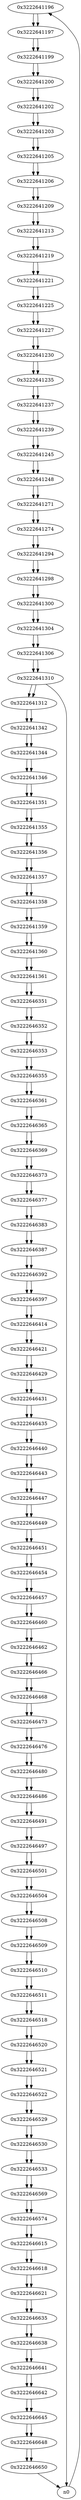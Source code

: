 digraph G{
/* nodes */
  n1 [label="0x3222641196"]
  n2 [label="0x3222641197"]
  n3 [label="0x3222641199"]
  n4 [label="0x3222641200"]
  n5 [label="0x3222641202"]
  n6 [label="0x3222641203"]
  n7 [label="0x3222641205"]
  n8 [label="0x3222641206"]
  n9 [label="0x3222641209"]
  n10 [label="0x3222641213"]
  n11 [label="0x3222641219"]
  n12 [label="0x3222641221"]
  n13 [label="0x3222641225"]
  n14 [label="0x3222641227"]
  n15 [label="0x3222641230"]
  n16 [label="0x3222641235"]
  n17 [label="0x3222641237"]
  n18 [label="0x3222641239"]
  n19 [label="0x3222641245"]
  n20 [label="0x3222641248"]
  n21 [label="0x3222641271"]
  n22 [label="0x3222641274"]
  n23 [label="0x3222641294"]
  n24 [label="0x3222641298"]
  n25 [label="0x3222641300"]
  n26 [label="0x3222641304"]
  n27 [label="0x3222641306"]
  n28 [label="0x3222641310"]
  n29 [label="0x3222641312"]
  n30 [label="0x3222641342"]
  n31 [label="0x3222641344"]
  n32 [label="0x3222641346"]
  n33 [label="0x3222641351"]
  n34 [label="0x3222641355"]
  n35 [label="0x3222641356"]
  n36 [label="0x3222641357"]
  n37 [label="0x3222641358"]
  n38 [label="0x3222641359"]
  n39 [label="0x3222641360"]
  n40 [label="0x3222641361"]
  n41 [label="0x3222646351"]
  n42 [label="0x3222646352"]
  n43 [label="0x3222646353"]
  n44 [label="0x3222646355"]
  n45 [label="0x3222646361"]
  n46 [label="0x3222646365"]
  n47 [label="0x3222646369"]
  n48 [label="0x3222646373"]
  n49 [label="0x3222646377"]
  n50 [label="0x3222646383"]
  n51 [label="0x3222646387"]
  n52 [label="0x3222646392"]
  n53 [label="0x3222646397"]
  n54 [label="0x3222646414"]
  n55 [label="0x3222646421"]
  n56 [label="0x3222646429"]
  n57 [label="0x3222646431"]
  n58 [label="0x3222646435"]
  n59 [label="0x3222646440"]
  n60 [label="0x3222646443"]
  n61 [label="0x3222646447"]
  n62 [label="0x3222646449"]
  n63 [label="0x3222646451"]
  n64 [label="0x3222646454"]
  n65 [label="0x3222646457"]
  n66 [label="0x3222646460"]
  n67 [label="0x3222646462"]
  n68 [label="0x3222646466"]
  n69 [label="0x3222646468"]
  n70 [label="0x3222646473"]
  n71 [label="0x3222646476"]
  n72 [label="0x3222646480"]
  n73 [label="0x3222646486"]
  n74 [label="0x3222646491"]
  n75 [label="0x3222646497"]
  n76 [label="0x3222646501"]
  n77 [label="0x3222646504"]
  n78 [label="0x3222646508"]
  n79 [label="0x3222646509"]
  n80 [label="0x3222646510"]
  n81 [label="0x3222646511"]
  n82 [label="0x3222646518"]
  n83 [label="0x3222646520"]
  n84 [label="0x3222646521"]
  n85 [label="0x3222646522"]
  n86 [label="0x3222646529"]
  n87 [label="0x3222646530"]
  n88 [label="0x3222646533"]
  n89 [label="0x3222646569"]
  n90 [label="0x3222646574"]
  n91 [label="0x3222646615"]
  n92 [label="0x3222646618"]
  n93 [label="0x3222646621"]
  n94 [label="0x3222646635"]
  n95 [label="0x3222646638"]
  n96 [label="0x3222646641"]
  n97 [label="0x3222646642"]
  n98 [label="0x3222646645"]
  n99 [label="0x3222646648"]
  n100 [label="0x3222646650"]
/* edges */
n1 -> n2;
n0 -> n1;
n2 -> n3;
n1 -> n2;
n3 -> n4;
n2 -> n3;
n4 -> n5;
n3 -> n4;
n5 -> n6;
n4 -> n5;
n6 -> n7;
n5 -> n6;
n7 -> n8;
n6 -> n7;
n8 -> n9;
n7 -> n8;
n9 -> n10;
n8 -> n9;
n10 -> n11;
n9 -> n10;
n11 -> n12;
n10 -> n11;
n12 -> n13;
n11 -> n12;
n13 -> n14;
n12 -> n13;
n14 -> n15;
n13 -> n14;
n15 -> n16;
n14 -> n15;
n16 -> n17;
n15 -> n16;
n17 -> n18;
n16 -> n17;
n18 -> n19;
n17 -> n18;
n19 -> n20;
n18 -> n19;
n20 -> n21;
n19 -> n20;
n21 -> n22;
n20 -> n21;
n22 -> n23;
n21 -> n22;
n23 -> n24;
n22 -> n23;
n24 -> n25;
n23 -> n24;
n25 -> n26;
n24 -> n25;
n26 -> n27;
n25 -> n26;
n27 -> n28;
n26 -> n27;
n28 -> n29;
n28 -> n0;
n27 -> n28;
n29 -> n30;
n28 -> n29;
n30 -> n31;
n29 -> n30;
n31 -> n32;
n30 -> n31;
n32 -> n33;
n31 -> n32;
n33 -> n34;
n32 -> n33;
n34 -> n35;
n33 -> n34;
n35 -> n36;
n34 -> n35;
n36 -> n37;
n35 -> n36;
n37 -> n38;
n36 -> n37;
n38 -> n39;
n37 -> n38;
n39 -> n40;
n38 -> n39;
n40 -> n41;
n39 -> n40;
n41 -> n42;
n40 -> n41;
n42 -> n43;
n41 -> n42;
n43 -> n44;
n42 -> n43;
n44 -> n45;
n43 -> n44;
n45 -> n46;
n44 -> n45;
n46 -> n47;
n45 -> n46;
n47 -> n48;
n46 -> n47;
n48 -> n49;
n47 -> n48;
n49 -> n50;
n48 -> n49;
n50 -> n51;
n49 -> n50;
n51 -> n52;
n50 -> n51;
n52 -> n53;
n51 -> n52;
n53 -> n54;
n52 -> n53;
n54 -> n55;
n53 -> n54;
n55 -> n56;
n54 -> n55;
n56 -> n57;
n55 -> n56;
n57 -> n58;
n56 -> n57;
n58 -> n59;
n57 -> n58;
n59 -> n60;
n58 -> n59;
n60 -> n61;
n59 -> n60;
n61 -> n62;
n60 -> n61;
n62 -> n63;
n61 -> n62;
n63 -> n64;
n62 -> n63;
n64 -> n65;
n63 -> n64;
n65 -> n66;
n64 -> n65;
n66 -> n67;
n65 -> n66;
n67 -> n68;
n66 -> n67;
n68 -> n69;
n67 -> n68;
n69 -> n70;
n68 -> n69;
n70 -> n71;
n69 -> n70;
n71 -> n72;
n70 -> n71;
n72 -> n73;
n71 -> n72;
n73 -> n74;
n72 -> n73;
n74 -> n75;
n73 -> n74;
n75 -> n76;
n74 -> n75;
n76 -> n77;
n75 -> n76;
n77 -> n78;
n76 -> n77;
n78 -> n79;
n77 -> n78;
n79 -> n80;
n78 -> n79;
n80 -> n81;
n79 -> n80;
n81 -> n82;
n80 -> n81;
n82 -> n83;
n81 -> n82;
n83 -> n84;
n82 -> n83;
n84 -> n85;
n83 -> n84;
n85 -> n86;
n84 -> n85;
n86 -> n87;
n85 -> n86;
n87 -> n88;
n86 -> n87;
n88 -> n89;
n87 -> n88;
n89 -> n90;
n88 -> n89;
n90 -> n91;
n89 -> n90;
n91 -> n92;
n90 -> n91;
n92 -> n93;
n91 -> n92;
n93 -> n94;
n92 -> n93;
n94 -> n95;
n93 -> n94;
n95 -> n96;
n94 -> n95;
n96 -> n97;
n95 -> n96;
n97 -> n98;
n96 -> n97;
n98 -> n99;
n97 -> n98;
n99 -> n100;
n98 -> n99;
n100 -> n0;
n99 -> n100;
}
